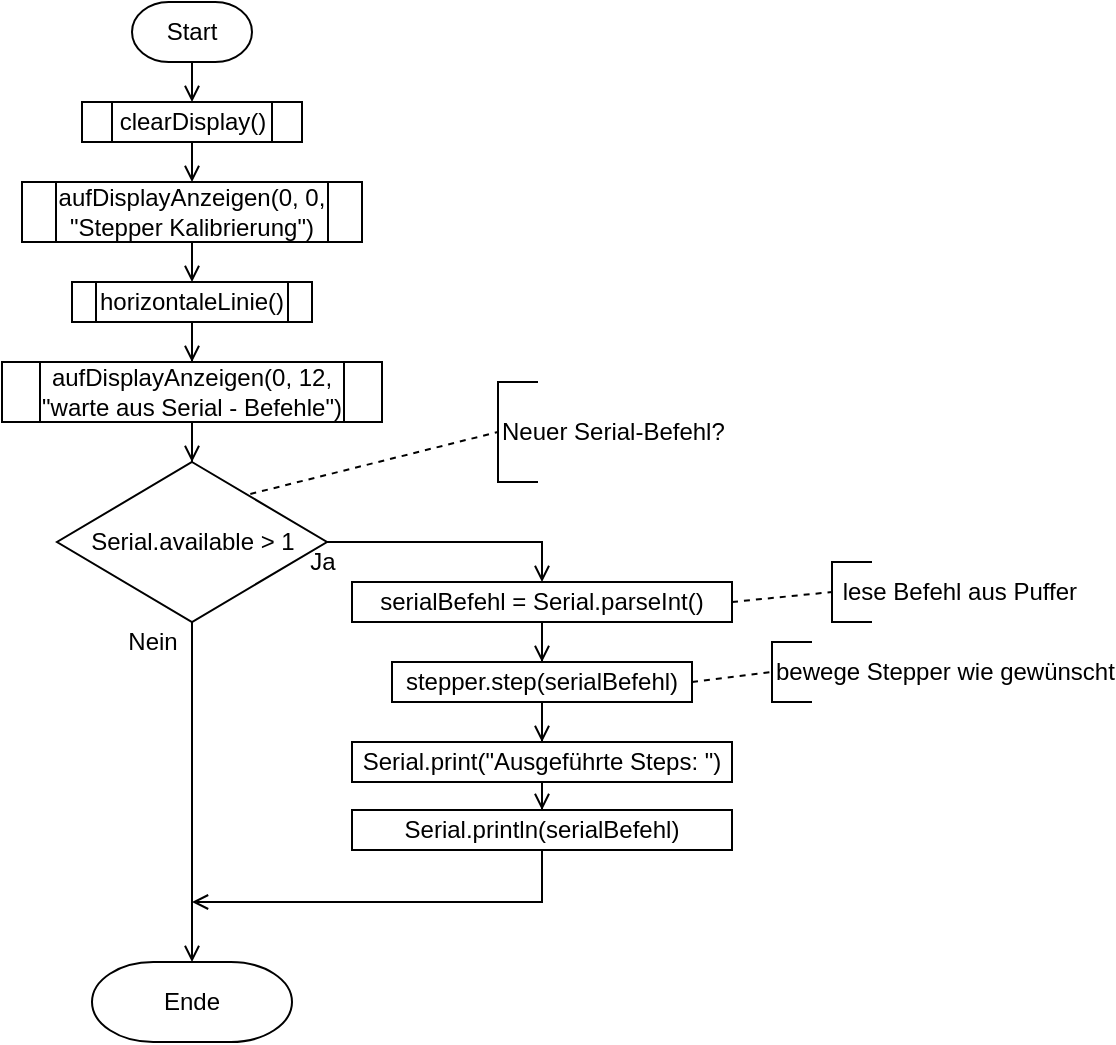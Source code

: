 <mxfile version="16.5.1" type="device"><diagram id="jZtc_lCWDeufA5NhwNXL" name="Seite-1"><mxGraphModel dx="2934" dy="721" grid="1" gridSize="10" guides="1" tooltips="1" connect="1" arrows="1" fold="1" page="1" pageScale="1" pageWidth="583" pageHeight="827" math="0" shadow="0"><root><mxCell id="0"/><mxCell id="1" parent="0"/><mxCell id="JXQ3lUqkTus9tMrTd6GB-1" style="edgeStyle=orthogonalEdgeStyle;orthogonalLoop=1;jettySize=auto;html=1;exitX=0.5;exitY=1;exitDx=0;exitDy=0;exitPerimeter=0;entryX=0.5;entryY=0;entryDx=0;entryDy=0;endArrow=open;endFill=0;snapToPoint=0;fixDash=0;" edge="1" parent="1" source="JXQ3lUqkTus9tMrTd6GB-2" target="JXQ3lUqkTus9tMrTd6GB-4"><mxGeometry relative="1" as="geometry"/></mxCell><mxCell id="JXQ3lUqkTus9tMrTd6GB-2" value="Start" style="strokeWidth=1;html=1;shape=mxgraph.flowchart.terminator;whiteSpace=wrap;labelBackgroundColor=none;labelBorderColor=none;snapToPoint=0;fixDash=0;" vertex="1" parent="1"><mxGeometry x="-1660" y="10" width="60" height="30" as="geometry"/></mxCell><mxCell id="JXQ3lUqkTus9tMrTd6GB-3" style="edgeStyle=orthogonalEdgeStyle;orthogonalLoop=1;jettySize=auto;html=1;exitX=0.5;exitY=1;exitDx=0;exitDy=0;entryX=0.5;entryY=0;entryDx=0;entryDy=0;endArrow=open;endFill=0;snapToPoint=0;fixDash=0;" edge="1" parent="1" source="JXQ3lUqkTus9tMrTd6GB-4" target="JXQ3lUqkTus9tMrTd6GB-6"><mxGeometry relative="1" as="geometry"/></mxCell><mxCell id="JXQ3lUqkTus9tMrTd6GB-4" value="clearDisplay()" style="verticalLabelPosition=middle;verticalAlign=middle;html=1;shape=process;whiteSpace=wrap;size=0.14;arcSize=0;labelPosition=center;align=center;snapToPoint=0;fixDash=0;" vertex="1" parent="1"><mxGeometry x="-1685" y="60" width="110" height="20" as="geometry"/></mxCell><mxCell id="JXQ3lUqkTus9tMrTd6GB-5" style="edgeStyle=orthogonalEdgeStyle;rounded=0;orthogonalLoop=1;jettySize=auto;html=1;exitX=0.5;exitY=1;exitDx=0;exitDy=0;entryX=0.5;entryY=0;entryDx=0;entryDy=0;endArrow=open;endFill=0;snapToPoint=0;fixDash=0;" edge="1" parent="1" source="JXQ3lUqkTus9tMrTd6GB-6" target="JXQ3lUqkTus9tMrTd6GB-7"><mxGeometry relative="1" as="geometry"/></mxCell><mxCell id="JXQ3lUqkTus9tMrTd6GB-6" value="aufDisplayAnzeigen(0, 0, &quot;Stepper Kalibrierung&quot;)" style="shape=process;whiteSpace=wrap;html=1;backgroundOutline=1;strokeWidth=1;snapToPoint=0;fixDash=0;" vertex="1" parent="1"><mxGeometry x="-1715" y="100" width="170" height="30" as="geometry"/></mxCell><mxCell id="JXQ3lUqkTus9tMrTd6GB-9" style="edgeStyle=orthogonalEdgeStyle;rounded=0;orthogonalLoop=1;jettySize=auto;html=1;entryX=0.5;entryY=0;entryDx=0;entryDy=0;endArrow=open;endFill=0;" edge="1" parent="1" source="JXQ3lUqkTus9tMrTd6GB-7" target="JXQ3lUqkTus9tMrTd6GB-8"><mxGeometry relative="1" as="geometry"/></mxCell><mxCell id="JXQ3lUqkTus9tMrTd6GB-7" value="horizontaleLinie()" style="shape=process;whiteSpace=wrap;html=1;backgroundOutline=1;strokeWidth=1;snapToPoint=0;fixDash=0;" vertex="1" parent="1"><mxGeometry x="-1690" y="150" width="120" height="20" as="geometry"/></mxCell><mxCell id="JXQ3lUqkTus9tMrTd6GB-11" style="edgeStyle=orthogonalEdgeStyle;rounded=0;orthogonalLoop=1;jettySize=auto;html=1;entryX=0.5;entryY=0;entryDx=0;entryDy=0;entryPerimeter=0;endArrow=open;endFill=0;" edge="1" parent="1" source="JXQ3lUqkTus9tMrTd6GB-8" target="JXQ3lUqkTus9tMrTd6GB-10"><mxGeometry relative="1" as="geometry"/></mxCell><mxCell id="JXQ3lUqkTus9tMrTd6GB-8" value="aufDisplayAnzeigen(0, 12, &quot;warte aus Serial - Befehle&quot;)" style="shape=process;whiteSpace=wrap;html=1;backgroundOutline=1;strokeWidth=1;snapToPoint=0;fixDash=0;" vertex="1" parent="1"><mxGeometry x="-1725" y="190" width="190" height="30" as="geometry"/></mxCell><mxCell id="JXQ3lUqkTus9tMrTd6GB-12" style="edgeStyle=orthogonalEdgeStyle;rounded=0;orthogonalLoop=1;jettySize=auto;html=1;endArrow=open;endFill=0;" edge="1" parent="1" source="JXQ3lUqkTus9tMrTd6GB-10" target="JXQ3lUqkTus9tMrTd6GB-13"><mxGeometry relative="1" as="geometry"><mxPoint x="-1635" y="510" as="targetPoint"/></mxGeometry></mxCell><mxCell id="JXQ3lUqkTus9tMrTd6GB-20" style="edgeStyle=orthogonalEdgeStyle;rounded=0;orthogonalLoop=1;jettySize=auto;html=1;entryX=0.5;entryY=0;entryDx=0;entryDy=0;endArrow=open;endFill=0;" edge="1" parent="1" source="JXQ3lUqkTus9tMrTd6GB-10" target="JXQ3lUqkTus9tMrTd6GB-16"><mxGeometry relative="1" as="geometry"/></mxCell><mxCell id="JXQ3lUqkTus9tMrTd6GB-10" value="Serial.available &amp;gt; 1" style="strokeWidth=1;html=1;shape=mxgraph.flowchart.decision;whiteSpace=wrap;" vertex="1" parent="1"><mxGeometry x="-1697.5" y="240" width="135" height="80" as="geometry"/></mxCell><mxCell id="JXQ3lUqkTus9tMrTd6GB-13" value="Ende" style="strokeWidth=1;html=1;shape=mxgraph.flowchart.terminator;whiteSpace=wrap;" vertex="1" parent="1"><mxGeometry x="-1680" y="490" width="100" height="40" as="geometry"/></mxCell><mxCell id="JXQ3lUqkTus9tMrTd6GB-14" value="Nein" style="text;html=1;align=center;verticalAlign=middle;resizable=0;points=[];autosize=1;strokeColor=none;fillColor=none;" vertex="1" parent="1"><mxGeometry x="-1670" y="320" width="40" height="20" as="geometry"/></mxCell><mxCell id="JXQ3lUqkTus9tMrTd6GB-31" style="edgeStyle=orthogonalEdgeStyle;rounded=0;orthogonalLoop=1;jettySize=auto;html=1;entryX=0.5;entryY=0;entryDx=0;entryDy=0;endArrow=open;endFill=0;" edge="1" parent="1" source="JXQ3lUqkTus9tMrTd6GB-16" target="JXQ3lUqkTus9tMrTd6GB-35"><mxGeometry relative="1" as="geometry"><mxPoint x="-1455" y="340" as="targetPoint"/></mxGeometry></mxCell><mxCell id="JXQ3lUqkTus9tMrTd6GB-16" value="serialBefehl = Serial.parseInt()" style="whiteSpace=wrap;html=1;strokeWidth=1;" vertex="1" parent="1"><mxGeometry x="-1550" y="300" width="190" height="20" as="geometry"/></mxCell><mxCell id="JXQ3lUqkTus9tMrTd6GB-18" value="Ja" style="text;html=1;align=center;verticalAlign=middle;resizable=0;points=[];autosize=1;strokeColor=none;fillColor=none;" vertex="1" parent="1"><mxGeometry x="-1580" y="280" width="30" height="20" as="geometry"/></mxCell><mxCell id="JXQ3lUqkTus9tMrTd6GB-23" value="Neuer Serial-Befehl?" style="strokeWidth=1;html=1;shape=mxgraph.flowchart.annotation_1;align=left;pointerEvents=1;" vertex="1" parent="1"><mxGeometry x="-1477" y="200" width="20" height="50" as="geometry"/></mxCell><mxCell id="JXQ3lUqkTus9tMrTd6GB-26" value="" style="endArrow=none;dashed=1;html=1;rounded=0;entryX=0;entryY=0.5;entryDx=0;entryDy=0;entryPerimeter=0;exitX=0.716;exitY=0.2;exitDx=0;exitDy=0;exitPerimeter=0;" edge="1" parent="1" source="JXQ3lUqkTus9tMrTd6GB-10" target="JXQ3lUqkTus9tMrTd6GB-23"><mxGeometry width="50" height="50" relative="1" as="geometry"><mxPoint x="-1520" y="330" as="sourcePoint"/><mxPoint x="-1470" y="280" as="targetPoint"/></mxGeometry></mxCell><mxCell id="JXQ3lUqkTus9tMrTd6GB-27" value="&amp;nbsp;lese Befehl aus Puffer" style="strokeWidth=1;html=1;shape=mxgraph.flowchart.annotation_1;align=left;pointerEvents=1;" vertex="1" parent="1"><mxGeometry x="-1310" y="290" width="20" height="30" as="geometry"/></mxCell><mxCell id="JXQ3lUqkTus9tMrTd6GB-28" value="" style="endArrow=none;dashed=1;html=1;rounded=0;entryX=0;entryY=0.5;entryDx=0;entryDy=0;entryPerimeter=0;exitX=1;exitY=0.5;exitDx=0;exitDy=0;" edge="1" parent="1" source="JXQ3lUqkTus9tMrTd6GB-16" target="JXQ3lUqkTus9tMrTd6GB-27"><mxGeometry width="50" height="50" relative="1" as="geometry"><mxPoint x="-1440" y="290" as="sourcePoint"/><mxPoint x="-1390" y="240" as="targetPoint"/></mxGeometry></mxCell><mxCell id="JXQ3lUqkTus9tMrTd6GB-29" style="edgeStyle=orthogonalEdgeStyle;rounded=0;orthogonalLoop=1;jettySize=auto;html=1;exitX=0.5;exitY=1;exitDx=0;exitDy=0;exitPerimeter=0;endArrow=open;endFill=0;" edge="1" parent="1" source="JXQ3lUqkTus9tMrTd6GB-27" target="JXQ3lUqkTus9tMrTd6GB-27"><mxGeometry relative="1" as="geometry"/></mxCell><mxCell id="JXQ3lUqkTus9tMrTd6GB-32" value="bewege Stepper wie gewünscht" style="strokeWidth=1;html=1;shape=mxgraph.flowchart.annotation_1;align=left;pointerEvents=1;" vertex="1" parent="1"><mxGeometry x="-1340" y="330" width="20" height="30" as="geometry"/></mxCell><mxCell id="JXQ3lUqkTus9tMrTd6GB-33" value="" style="endArrow=none;dashed=1;html=1;rounded=0;entryX=0;entryY=0.5;entryDx=0;entryDy=0;entryPerimeter=0;exitX=1;exitY=0.5;exitDx=0;exitDy=0;" edge="1" parent="1" target="JXQ3lUqkTus9tMrTd6GB-32" source="JXQ3lUqkTus9tMrTd6GB-35"><mxGeometry width="50" height="50" relative="1" as="geometry"><mxPoint x="-1365" y="355" as="sourcePoint"/><mxPoint x="-1390" y="289.43" as="targetPoint"/></mxGeometry></mxCell><mxCell id="JXQ3lUqkTus9tMrTd6GB-34" style="edgeStyle=orthogonalEdgeStyle;rounded=0;orthogonalLoop=1;jettySize=auto;html=1;exitX=0.5;exitY=1;exitDx=0;exitDy=0;exitPerimeter=0;endArrow=open;endFill=0;" edge="1" parent="1" source="JXQ3lUqkTus9tMrTd6GB-32" target="JXQ3lUqkTus9tMrTd6GB-32"><mxGeometry relative="1" as="geometry"/></mxCell><mxCell id="JXQ3lUqkTus9tMrTd6GB-37" value="" style="edgeStyle=orthogonalEdgeStyle;rounded=0;orthogonalLoop=1;jettySize=auto;html=1;endArrow=open;endFill=0;" edge="1" parent="1" source="JXQ3lUqkTus9tMrTd6GB-35" target="JXQ3lUqkTus9tMrTd6GB-36"><mxGeometry relative="1" as="geometry"/></mxCell><mxCell id="JXQ3lUqkTus9tMrTd6GB-35" value="&lt;span&gt;stepper.step(serialBefehl)&lt;/span&gt;" style="rounded=0;whiteSpace=wrap;html=1;strokeWidth=1;" vertex="1" parent="1"><mxGeometry x="-1530" y="340" width="150" height="20" as="geometry"/></mxCell><mxCell id="JXQ3lUqkTus9tMrTd6GB-39" value="" style="edgeStyle=orthogonalEdgeStyle;rounded=0;orthogonalLoop=1;jettySize=auto;html=1;endArrow=open;endFill=0;" edge="1" parent="1" source="JXQ3lUqkTus9tMrTd6GB-36" target="JXQ3lUqkTus9tMrTd6GB-38"><mxGeometry relative="1" as="geometry"/></mxCell><mxCell id="JXQ3lUqkTus9tMrTd6GB-36" value="&lt;div&gt;Serial.print(&quot;Ausgeführte Steps: &quot;)&lt;/div&gt;" style="rounded=0;whiteSpace=wrap;html=1;strokeWidth=1;align=center;" vertex="1" parent="1"><mxGeometry x="-1550" y="380" width="190" height="20" as="geometry"/></mxCell><mxCell id="JXQ3lUqkTus9tMrTd6GB-40" style="edgeStyle=orthogonalEdgeStyle;rounded=0;orthogonalLoop=1;jettySize=auto;html=1;endArrow=open;endFill=0;" edge="1" parent="1" source="JXQ3lUqkTus9tMrTd6GB-38"><mxGeometry relative="1" as="geometry"><mxPoint x="-1630" y="460" as="targetPoint"/><Array as="points"><mxPoint x="-1455" y="460"/><mxPoint x="-1630" y="460"/></Array></mxGeometry></mxCell><mxCell id="JXQ3lUqkTus9tMrTd6GB-38" value="&lt;div&gt;Serial.println(serialBefehl)&lt;/div&gt;" style="rounded=0;whiteSpace=wrap;html=1;strokeWidth=1;align=center;" vertex="1" parent="1"><mxGeometry x="-1550" y="414" width="190" height="20" as="geometry"/></mxCell></root></mxGraphModel></diagram></mxfile>